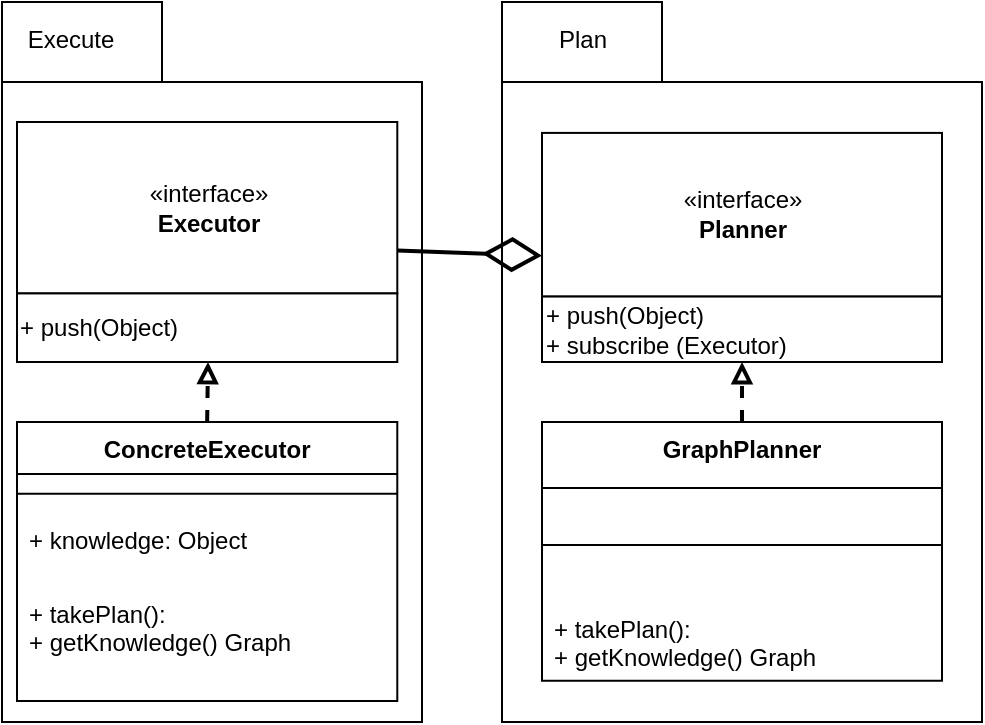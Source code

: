 <mxfile version="17.1.3" type="device"><diagram id="Yqugyijq5YlDbSkAFISn" name="Page-1"><mxGraphModel dx="1396" dy="863" grid="1" gridSize="10" guides="1" tooltips="1" connect="1" arrows="1" fold="1" page="1" pageScale="1" pageWidth="827" pageHeight="1169" math="0" shadow="0"><root><mxCell id="0"/><mxCell id="1" parent="0"/><mxCell id="Z8oiKw5DuyH3XKK-OH6--84" style="edgeStyle=orthogonalEdgeStyle;rounded=0;orthogonalLoop=1;jettySize=auto;html=1;exitX=0.5;exitY=0;exitDx=0;exitDy=0;dashed=1;endArrow=block;endFill=0;strokeWidth=2;" parent="1" source="Z8oiKw5DuyH3XKK-OH6--68" edge="1"><mxGeometry relative="1" as="geometry"><mxPoint x="520" y="730" as="targetPoint"/></mxGeometry></mxCell><mxCell id="Z8oiKw5DuyH3XKK-OH6--85" value="" style="group" parent="1" vertex="1" connectable="0"><mxGeometry x="150" y="550" width="210" height="360" as="geometry"/></mxCell><mxCell id="Z8oiKw5DuyH3XKK-OH6--86" value="" style="shape=folder;fontStyle=1;spacingTop=10;tabWidth=80;tabHeight=40;tabPosition=left;html=1;" parent="Z8oiKw5DuyH3XKK-OH6--85" vertex="1"><mxGeometry width="210" height="360.0" as="geometry"/></mxCell><mxCell id="Z8oiKw5DuyH3XKK-OH6--87" value="Execute" style="text;html=1;align=center;verticalAlign=middle;resizable=0;points=[];autosize=1;strokeColor=none;" parent="Z8oiKw5DuyH3XKK-OH6--85" vertex="1"><mxGeometry x="3.75" y="8.571" width="60" height="20" as="geometry"/></mxCell><mxCell id="Z8oiKw5DuyH3XKK-OH6--88" value="ConcreteExecutor" style="swimlane;fontStyle=1;align=center;verticalAlign=top;childLayout=stackLayout;horizontal=1;startSize=26;horizontalStack=0;resizeParent=1;resizeParentMax=0;resizeLast=0;collapsible=1;marginBottom=0;" parent="Z8oiKw5DuyH3XKK-OH6--85" vertex="1"><mxGeometry x="7.498" y="210.0" width="190.149" height="139.455" as="geometry"><mxRectangle x="1030" y="374" width="120" height="26" as="alternateBounds"/></mxGeometry></mxCell><mxCell id="Z8oiKw5DuyH3XKK-OH6--89" value="" style="line;strokeWidth=1;fillColor=none;align=left;verticalAlign=middle;spacingTop=-1;spacingLeft=3;spacingRight=3;rotatable=0;labelPosition=right;points=[];portConstraint=eastwest;" parent="Z8oiKw5DuyH3XKK-OH6--88" vertex="1"><mxGeometry y="26" width="190.149" height="19.636" as="geometry"/></mxCell><mxCell id="Z8oiKw5DuyH3XKK-OH6--90" value="+ knowledge: Object&#10;&#10;&#10;&#10;&#10;" style="text;strokeColor=none;fillColor=none;align=left;verticalAlign=top;spacingLeft=4;spacingRight=4;overflow=hidden;rotatable=0;points=[[0,0.5],[1,0.5]];portConstraint=eastwest;" parent="Z8oiKw5DuyH3XKK-OH6--88" vertex="1"><mxGeometry y="45.636" width="190.149" height="37.091" as="geometry"/></mxCell><mxCell id="Z8oiKw5DuyH3XKK-OH6--91" value="+ takePlan():&#10;+ getKnowledge() Graph" style="text;strokeColor=none;fillColor=none;align=left;verticalAlign=top;spacingLeft=4;spacingRight=4;overflow=hidden;rotatable=0;points=[[0,0.5],[1,0.5]];portConstraint=eastwest;" parent="Z8oiKw5DuyH3XKK-OH6--88" vertex="1"><mxGeometry y="82.727" width="190.149" height="56.727" as="geometry"/></mxCell><mxCell id="Z8oiKw5DuyH3XKK-OH6--92" value="" style="group" parent="Z8oiKw5DuyH3XKK-OH6--85" vertex="1" connectable="0"><mxGeometry x="7.498" y="60" width="190.149" height="120" as="geometry"/></mxCell><mxCell id="Z8oiKw5DuyH3XKK-OH6--93" value="«interface»&lt;br&gt;&lt;span style=&quot;font-weight: 700&quot;&gt;Executor&lt;/span&gt;" style="html=1;" parent="Z8oiKw5DuyH3XKK-OH6--92" vertex="1"><mxGeometry width="190.149" height="85.714" as="geometry"/></mxCell><mxCell id="Z8oiKw5DuyH3XKK-OH6--94" value="+ push(Object)" style="html=1;align=left;" parent="Z8oiKw5DuyH3XKK-OH6--92" vertex="1"><mxGeometry y="85.714" width="190.149" height="34.286" as="geometry"/></mxCell><mxCell id="Z8oiKw5DuyH3XKK-OH6--97" style="edgeStyle=orthogonalEdgeStyle;rounded=0;orthogonalLoop=1;jettySize=auto;html=1;exitX=0.5;exitY=0;exitDx=0;exitDy=0;dashed=1;endArrow=block;endFill=0;strokeWidth=2;" parent="1" source="Z8oiKw5DuyH3XKK-OH6--88" edge="1"><mxGeometry relative="1" as="geometry"><mxPoint x="253.0" y="730.0" as="targetPoint"/></mxGeometry></mxCell><mxCell id="Z8oiKw5DuyH3XKK-OH6--99" value="knowledge: Object" style="text;html=1;align=center;verticalAlign=middle;resizable=0;points=[];autosize=1;strokeColor=none;" parent="1" vertex="1"><mxGeometry x="430" y="800" width="110" height="20" as="geometry"/></mxCell><mxCell id="Z8oiKw5DuyH3XKK-OH6--66" value="" style="shape=folder;fontStyle=1;spacingTop=10;tabWidth=80;tabHeight=40;tabPosition=left;html=1;" parent="1" vertex="1"><mxGeometry x="400" y="550" width="240" height="360" as="geometry"/></mxCell><mxCell id="Z8oiKw5DuyH3XKK-OH6--67" value="Plan" style="text;html=1;align=center;verticalAlign=middle;resizable=0;points=[];autosize=1;strokeColor=none;" parent="1" vertex="1"><mxGeometry x="420" y="558.571" width="40" height="20" as="geometry"/></mxCell><mxCell id="Z8oiKw5DuyH3XKK-OH6--102" style="edgeStyle=orthogonalEdgeStyle;rounded=0;orthogonalLoop=1;jettySize=auto;html=1;exitX=0.5;exitY=0;exitDx=0;exitDy=0;entryX=0.5;entryY=1;entryDx=0;entryDy=0;endArrow=block;endFill=0;strokeWidth=2;dashed=1;" parent="1" source="Z8oiKw5DuyH3XKK-OH6--68" target="Z8oiKw5DuyH3XKK-OH6--81" edge="1"><mxGeometry relative="1" as="geometry"/></mxCell><mxCell id="Z8oiKw5DuyH3XKK-OH6--68" value="GraphPlanner" style="swimlane;fontStyle=1;align=center;verticalAlign=top;childLayout=stackLayout;horizontal=1;startSize=33;horizontalStack=0;resizeParent=1;resizeParentMax=0;resizeLast=0;collapsible=1;marginBottom=0;" parent="1" vertex="1"><mxGeometry x="420" y="760" width="200" height="129.36" as="geometry"><mxRectangle x="1030" y="374" width="120" height="26" as="alternateBounds"/></mxGeometry></mxCell><mxCell id="Z8oiKw5DuyH3XKK-OH6--70" value="" style="line;strokeWidth=1;fillColor=none;align=left;verticalAlign=middle;spacingTop=-1;spacingLeft=3;spacingRight=3;rotatable=0;labelPosition=right;points=[];portConstraint=eastwest;" parent="Z8oiKw5DuyH3XKK-OH6--68" vertex="1"><mxGeometry y="33" width="200" height="57" as="geometry"/></mxCell><mxCell id="Z8oiKw5DuyH3XKK-OH6--71" value="+ takePlan():&#10;+ getKnowledge() Graph" style="text;strokeColor=none;fillColor=none;align=left;verticalAlign=top;spacingLeft=4;spacingRight=4;overflow=hidden;rotatable=0;points=[[0,0.5],[1,0.5]];portConstraint=eastwest;" parent="Z8oiKw5DuyH3XKK-OH6--68" vertex="1"><mxGeometry y="90" width="200" height="39.36" as="geometry"/></mxCell><mxCell id="Z8oiKw5DuyH3XKK-OH6--79" value="" style="group" parent="1" vertex="1" connectable="0"><mxGeometry x="420" y="615.455" width="200" height="114.545" as="geometry"/></mxCell><mxCell id="Z8oiKw5DuyH3XKK-OH6--80" value="«interface»&lt;br&gt;&lt;span style=&quot;font-weight: 700&quot;&gt;Planner&lt;/span&gt;" style="html=1;" parent="Z8oiKw5DuyH3XKK-OH6--79" vertex="1"><mxGeometry width="200" height="81.818" as="geometry"/></mxCell><mxCell id="Z8oiKw5DuyH3XKK-OH6--81" value="+ push(Object)&lt;br&gt;+ subscribe (Executor)" style="html=1;align=left;" parent="Z8oiKw5DuyH3XKK-OH6--79" vertex="1"><mxGeometry y="81.818" width="200" height="32.727" as="geometry"/></mxCell><mxCell id="Z8oiKw5DuyH3XKK-OH6--96" value="" style="endArrow=diamondThin;endFill=0;endSize=24;html=1;strokeWidth=2;exitX=1;exitY=0.75;exitDx=0;exitDy=0;entryX=0;entryY=0.75;entryDx=0;entryDy=0;" parent="1" source="Z8oiKw5DuyH3XKK-OH6--93" target="Z8oiKw5DuyH3XKK-OH6--80" edge="1"><mxGeometry width="160" relative="1" as="geometry"><mxPoint x="381" y="771.585" as="sourcePoint"/><mxPoint x="380" y="670.0" as="targetPoint"/></mxGeometry></mxCell></root></mxGraphModel></diagram></mxfile>